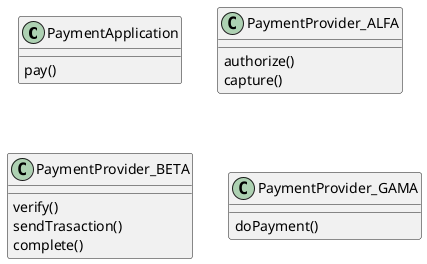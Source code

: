 -@startuml
class PaymentApplication {
   pay()
}

class PaymentProvider_ALFA {
   authorize()
   capture()
}

class PaymentProvider_BETA {
   verify()
   sendTrasaction()
   complete()
}

class PaymentProvider_GAMA {
   doPayment()
}




@enduml